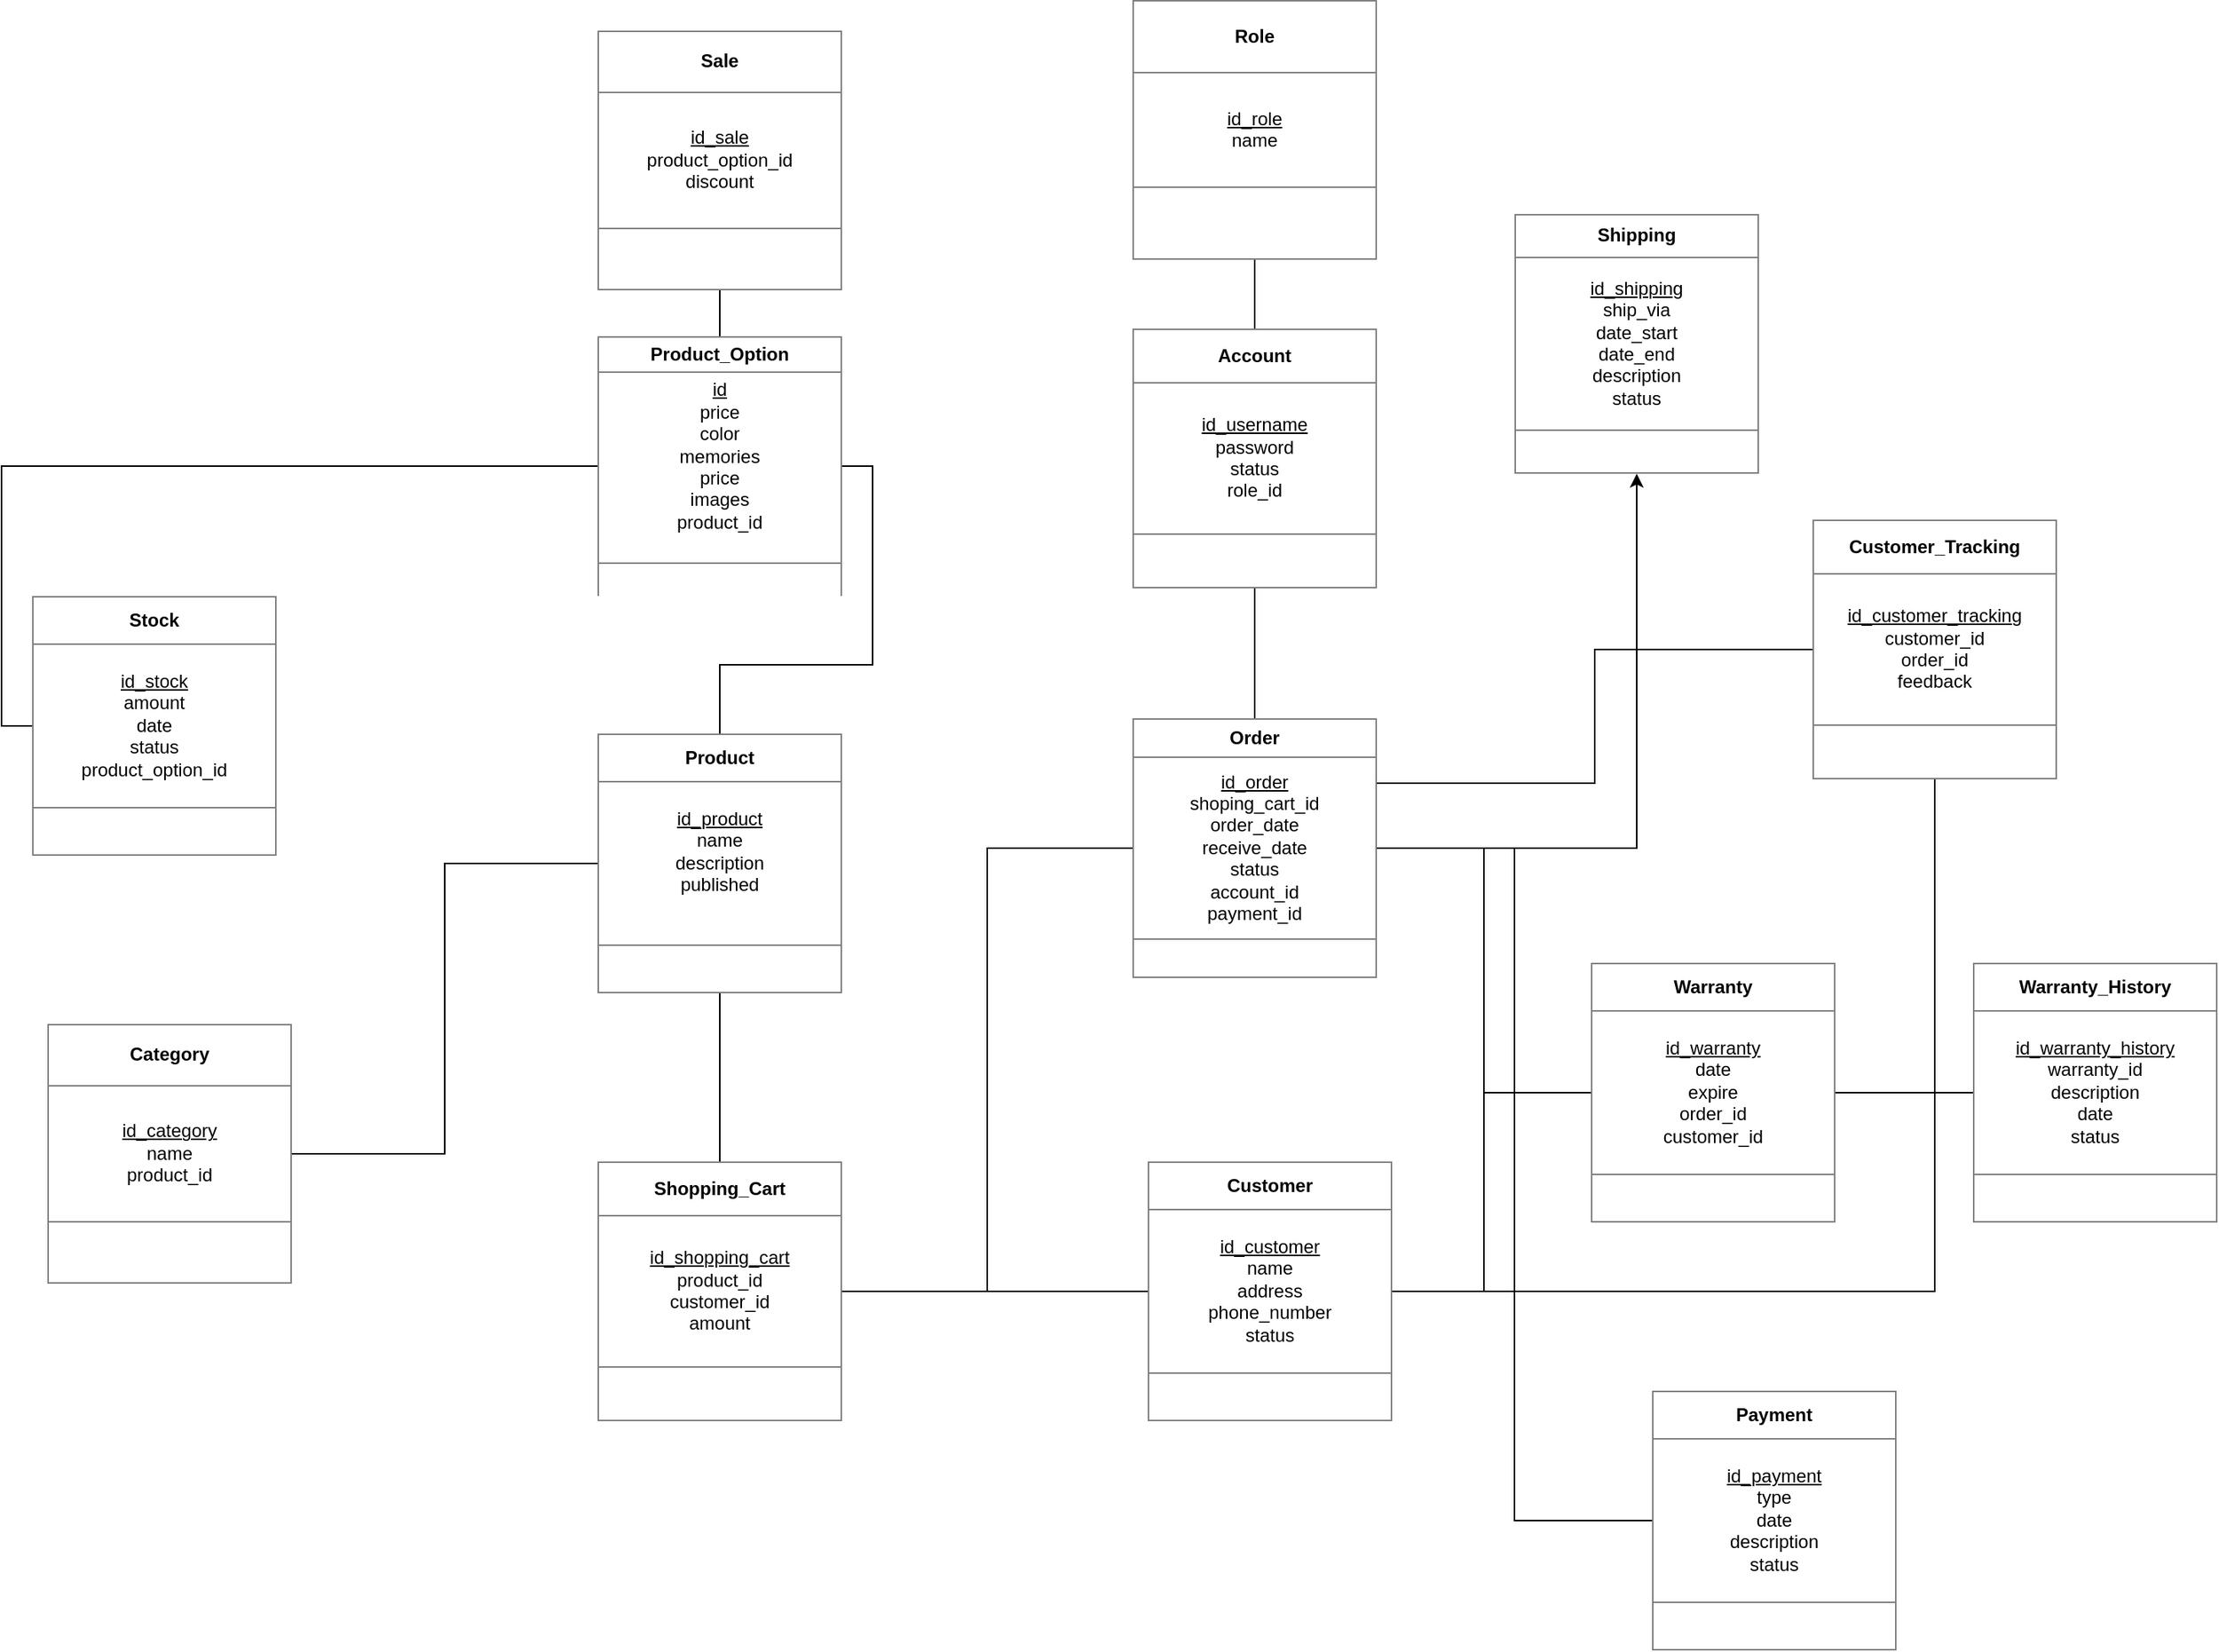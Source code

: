 <mxfile version="14.9.1" type="device"><diagram id="R2lEEEUBdFMjLlhIrx00" name="Page-1"><mxGraphModel dx="2523" dy="1929" grid="1" gridSize="10" guides="1" tooltips="1" connect="1" arrows="1" fold="1" page="1" pageScale="1" pageWidth="850" pageHeight="1100" math="0" shadow="0" extFonts="Permanent Marker^https://fonts.googleapis.com/css?family=Permanent+Marker"><root><mxCell id="0"/><mxCell id="1" parent="0"/><mxCell id="iaHkd5O7HGC5Kf0xt7lK-4" style="edgeStyle=orthogonalEdgeStyle;rounded=0;orthogonalLoop=1;jettySize=auto;html=1;entryX=1;entryY=0.5;entryDx=0;entryDy=0;endArrow=none;endFill=0;" parent="1" source="0hcg3oP5PVxRDxqWiHek-1" target="0hcg3oP5PVxRDxqWiHek-7" edge="1"><mxGeometry relative="1" as="geometry"/></mxCell><mxCell id="iaHkd5O7HGC5Kf0xt7lK-5" style="edgeStyle=orthogonalEdgeStyle;rounded=0;orthogonalLoop=1;jettySize=auto;html=1;entryX=1;entryY=0.5;entryDx=0;entryDy=0;endArrow=none;endFill=0;" parent="1" source="0hcg3oP5PVxRDxqWiHek-1" target="0hcg3oP5PVxRDxqWiHek-6" edge="1"><mxGeometry relative="1" as="geometry"/></mxCell><mxCell id="iaHkd5O7HGC5Kf0xt7lK-6" style="edgeStyle=orthogonalEdgeStyle;rounded=0;orthogonalLoop=1;jettySize=auto;html=1;entryX=0.5;entryY=0;entryDx=0;entryDy=0;endArrow=none;endFill=0;" parent="1" source="0hcg3oP5PVxRDxqWiHek-1" target="0hcg3oP5PVxRDxqWiHek-8" edge="1"><mxGeometry relative="1" as="geometry"/></mxCell><mxCell id="0hcg3oP5PVxRDxqWiHek-1" value="&lt;table border=&quot;1&quot; width=&quot;100%&quot; cellpadding=&quot;4&quot; style=&quot;width: 100% ; height: 100% ; border-collapse: collapse&quot;&gt;&lt;tbody&gt;&lt;tr&gt;&lt;th align=&quot;center&quot;&gt;Product&lt;br&gt;&lt;/th&gt;&lt;/tr&gt;&lt;tr&gt;&lt;td align=&quot;center&quot;&gt;&lt;u&gt;id_product&lt;/u&gt;&lt;br&gt;name&lt;br&gt;description&lt;br&gt;published&lt;br&gt;&lt;br&gt;&lt;/td&gt;&lt;/tr&gt;&lt;tr&gt;&lt;td align=&quot;center&quot;&gt;&lt;br&gt;&lt;/td&gt;&lt;/tr&gt;&lt;/tbody&gt;&lt;/table&gt;" style="text;html=1;strokeColor=none;fillColor=none;overflow=fill;" parent="1" vertex="1"><mxGeometry x="320" y="-370" width="160" height="170" as="geometry"/></mxCell><mxCell id="0hcg3oP5PVxRDxqWiHek-2" value="&lt;table border=&quot;1&quot; width=&quot;100%&quot; cellpadding=&quot;4&quot; style=&quot;width: 100% ; height: 100% ; border-collapse: collapse&quot;&gt;&lt;tbody&gt;&lt;tr&gt;&lt;th align=&quot;center&quot;&gt;Stock&lt;br&gt;&lt;/th&gt;&lt;/tr&gt;&lt;tr&gt;&lt;td align=&quot;center&quot;&gt;&lt;u&gt;id_stock&lt;/u&gt;&lt;br&gt;amount&lt;br&gt;date&lt;br&gt;status&lt;br&gt;product_option_id&lt;/td&gt;&lt;/tr&gt;&lt;tr&gt;&lt;td align=&quot;center&quot;&gt;&lt;br&gt;&lt;/td&gt;&lt;/tr&gt;&lt;/tbody&gt;&lt;/table&gt;" style="text;html=1;strokeColor=none;fillColor=none;overflow=fill;" parent="1" vertex="1"><mxGeometry x="-50" y="-460" width="160" height="170" as="geometry"/></mxCell><mxCell id="iaHkd5O7HGC5Kf0xt7lK-8" style="edgeStyle=orthogonalEdgeStyle;rounded=0;orthogonalLoop=1;jettySize=auto;html=1;entryX=1;entryY=0.5;entryDx=0;entryDy=0;endArrow=none;endFill=0;" parent="1" source="0hcg3oP5PVxRDxqWiHek-3" target="0hcg3oP5PVxRDxqWiHek-8" edge="1"><mxGeometry relative="1" as="geometry"/></mxCell><mxCell id="vykoVcD3E3ZxuonVW1tA-3" style="edgeStyle=orthogonalEdgeStyle;rounded=0;orthogonalLoop=1;jettySize=auto;html=1;entryX=0;entryY=0.5;entryDx=0;entryDy=0;endArrow=none;endFill=0;" parent="1" source="0hcg3oP5PVxRDxqWiHek-3" target="vykoVcD3E3ZxuonVW1tA-1" edge="1"><mxGeometry relative="1" as="geometry"/></mxCell><mxCell id="vykoVcD3E3ZxuonVW1tA-9" style="edgeStyle=orthogonalEdgeStyle;rounded=0;orthogonalLoop=1;jettySize=auto;html=1;endArrow=none;endFill=0;" parent="1" source="0hcg3oP5PVxRDxqWiHek-3" target="vykoVcD3E3ZxuonVW1tA-8" edge="1"><mxGeometry relative="1" as="geometry"><Array as="points"><mxPoint x="900" y="-295"/><mxPoint x="900" y="-135"/></Array></mxGeometry></mxCell><mxCell id="yHhp5XX-0Ark1ohEXx26-3" style="edgeStyle=orthogonalEdgeStyle;rounded=0;orthogonalLoop=1;jettySize=auto;html=1;entryX=0.5;entryY=1;entryDx=0;entryDy=0;" parent="1" source="0hcg3oP5PVxRDxqWiHek-3" target="yHhp5XX-0Ark1ohEXx26-2" edge="1"><mxGeometry relative="1" as="geometry"/></mxCell><mxCell id="0hcg3oP5PVxRDxqWiHek-3" value="&lt;table border=&quot;1&quot; width=&quot;100%&quot; cellpadding=&quot;4&quot; style=&quot;width: 100% ; height: 100% ; border-collapse: collapse&quot;&gt;&lt;tbody&gt;&lt;tr&gt;&lt;th align=&quot;center&quot;&gt;Order&lt;/th&gt;&lt;/tr&gt;&lt;tr&gt;&lt;td align=&quot;center&quot;&gt;&lt;u&gt;id_order&lt;/u&gt;&lt;br&gt;shoping_cart_id&lt;br&gt;order_date&lt;br&gt;receive_date&lt;br&gt;status&lt;br&gt;account_id&lt;br&gt;payment_id&lt;/td&gt;&lt;/tr&gt;&lt;tr&gt;&lt;td align=&quot;center&quot;&gt;&lt;br&gt;&lt;/td&gt;&lt;/tr&gt;&lt;/tbody&gt;&lt;/table&gt;" style="text;html=1;strokeColor=none;fillColor=none;overflow=fill;" parent="1" vertex="1"><mxGeometry x="670" y="-380" width="160" height="170" as="geometry"/></mxCell><mxCell id="iaHkd5O7HGC5Kf0xt7lK-7" style="edgeStyle=orthogonalEdgeStyle;rounded=0;orthogonalLoop=1;jettySize=auto;html=1;entryX=1;entryY=0.5;entryDx=0;entryDy=0;endArrow=none;endFill=0;" parent="1" source="0hcg3oP5PVxRDxqWiHek-4" target="0hcg3oP5PVxRDxqWiHek-8" edge="1"><mxGeometry relative="1" as="geometry"/></mxCell><mxCell id="iaHkd5O7HGC5Kf0xt7lK-14" style="edgeStyle=orthogonalEdgeStyle;rounded=0;orthogonalLoop=1;jettySize=auto;html=1;exitX=1;exitY=0.5;exitDx=0;exitDy=0;entryX=0.5;entryY=1;entryDx=0;entryDy=0;endArrow=none;endFill=0;" parent="1" source="0hcg3oP5PVxRDxqWiHek-4" target="iaHkd5O7HGC5Kf0xt7lK-12" edge="1"><mxGeometry relative="1" as="geometry"/></mxCell><mxCell id="vykoVcD3E3ZxuonVW1tA-11" style="edgeStyle=orthogonalEdgeStyle;rounded=0;orthogonalLoop=1;jettySize=auto;html=1;endArrow=none;endFill=0;" parent="1" source="0hcg3oP5PVxRDxqWiHek-4" target="vykoVcD3E3ZxuonVW1tA-8" edge="1"><mxGeometry relative="1" as="geometry"><Array as="points"><mxPoint x="900" y="-5"/><mxPoint x="900" y="-135"/></Array></mxGeometry></mxCell><mxCell id="0hcg3oP5PVxRDxqWiHek-4" value="&lt;table border=&quot;1&quot; width=&quot;100%&quot; cellpadding=&quot;4&quot; style=&quot;width: 100% ; height: 100% ; border-collapse: collapse&quot;&gt;&lt;tbody&gt;&lt;tr&gt;&lt;th align=&quot;center&quot;&gt;Customer&lt;/th&gt;&lt;/tr&gt;&lt;tr&gt;&lt;td align=&quot;center&quot;&gt;&lt;u&gt;id_customer&lt;/u&gt;&lt;br&gt;name&lt;br&gt;address&lt;br&gt;phone_number&lt;br&gt;status&lt;/td&gt;&lt;/tr&gt;&lt;tr&gt;&lt;td align=&quot;center&quot;&gt;&lt;br&gt;&lt;/td&gt;&lt;/tr&gt;&lt;/tbody&gt;&lt;/table&gt;" style="text;html=1;strokeColor=none;fillColor=none;overflow=fill;" parent="1" vertex="1"><mxGeometry x="680" y="-90" width="160" height="170" as="geometry"/></mxCell><mxCell id="iaHkd5O7HGC5Kf0xt7lK-10" style="edgeStyle=orthogonalEdgeStyle;rounded=0;orthogonalLoop=1;jettySize=auto;html=1;endArrow=none;endFill=0;" parent="1" source="0hcg3oP5PVxRDxqWiHek-5" target="0hcg3oP5PVxRDxqWiHek-3" edge="1"><mxGeometry relative="1" as="geometry"/></mxCell><mxCell id="vykoVcD3E3ZxuonVW1tA-7" style="edgeStyle=orthogonalEdgeStyle;rounded=0;orthogonalLoop=1;jettySize=auto;html=1;entryX=0.5;entryY=1;entryDx=0;entryDy=0;endArrow=none;endFill=0;" parent="1" source="0hcg3oP5PVxRDxqWiHek-5" target="vykoVcD3E3ZxuonVW1tA-4" edge="1"><mxGeometry relative="1" as="geometry"/></mxCell><mxCell id="0hcg3oP5PVxRDxqWiHek-5" value="&lt;table border=&quot;1&quot; width=&quot;100%&quot; cellpadding=&quot;4&quot; style=&quot;width: 100% ; height: 100% ; border-collapse: collapse&quot;&gt;&lt;tbody&gt;&lt;tr&gt;&lt;th align=&quot;center&quot;&gt;Account&lt;/th&gt;&lt;/tr&gt;&lt;tr&gt;&lt;td align=&quot;center&quot;&gt;&lt;u&gt;id_username&lt;/u&gt;&lt;br&gt;password&lt;br&gt;status&lt;br&gt;role_id&lt;br&gt;&lt;/td&gt;&lt;/tr&gt;&lt;tr&gt;&lt;td align=&quot;center&quot;&gt;&lt;br&gt;&lt;/td&gt;&lt;/tr&gt;&lt;/tbody&gt;&lt;/table&gt;" style="text;html=1;strokeColor=none;fillColor=none;overflow=fill;" parent="1" vertex="1"><mxGeometry x="670" y="-635" width="160" height="170" as="geometry"/></mxCell><mxCell id="0hcg3oP5PVxRDxqWiHek-6" value="&lt;table border=&quot;1&quot; width=&quot;100%&quot; cellpadding=&quot;4&quot; style=&quot;width: 100% ; height: 100% ; border-collapse: collapse&quot;&gt;&lt;tbody&gt;&lt;tr&gt;&lt;th align=&quot;center&quot;&gt;Category&lt;/th&gt;&lt;/tr&gt;&lt;tr&gt;&lt;td align=&quot;center&quot;&gt;&lt;u&gt;id_category&lt;/u&gt;&lt;br&gt;name&lt;br&gt;product_id&lt;br&gt;&lt;/td&gt;&lt;/tr&gt;&lt;tr&gt;&lt;td align=&quot;center&quot;&gt;&lt;br&gt;&lt;/td&gt;&lt;/tr&gt;&lt;/tbody&gt;&lt;/table&gt;" style="text;html=1;strokeColor=none;fillColor=none;overflow=fill;" parent="1" vertex="1"><mxGeometry x="-40" y="-180" width="160" height="170" as="geometry"/></mxCell><mxCell id="iaHkd5O7HGC5Kf0xt7lK-3" style="edgeStyle=orthogonalEdgeStyle;rounded=0;orthogonalLoop=1;jettySize=auto;html=1;entryX=0;entryY=0.5;entryDx=0;entryDy=0;endArrow=none;endFill=0;" parent="1" source="0hcg3oP5PVxRDxqWiHek-7" target="0hcg3oP5PVxRDxqWiHek-2" edge="1"><mxGeometry relative="1" as="geometry"/></mxCell><mxCell id="0hcg3oP5PVxRDxqWiHek-7" value="&lt;table border=&quot;1&quot; width=&quot;100%&quot; cellpadding=&quot;4&quot; style=&quot;width: 100% ; height: 100% ; border-collapse: collapse&quot;&gt;&lt;tbody&gt;&lt;tr&gt;&lt;th align=&quot;center&quot;&gt;Product_Option&lt;br&gt;&lt;/th&gt;&lt;/tr&gt;&lt;tr&gt;&lt;td align=&quot;center&quot;&gt;&lt;u&gt;id&lt;/u&gt;&lt;br&gt;price&lt;br&gt;color&lt;br&gt;memories&lt;br&gt;price&lt;br&gt;images&lt;br&gt;product_id&lt;br&gt;&lt;br&gt;&lt;/td&gt;&lt;/tr&gt;&lt;tr&gt;&lt;td align=&quot;center&quot;&gt;&lt;br&gt;&lt;/td&gt;&lt;/tr&gt;&lt;/tbody&gt;&lt;/table&gt;" style="text;html=1;strokeColor=none;fillColor=none;overflow=fill;" parent="1" vertex="1"><mxGeometry x="320" y="-630" width="160" height="170" as="geometry"/></mxCell><mxCell id="0hcg3oP5PVxRDxqWiHek-8" value="&lt;table border=&quot;1&quot; width=&quot;100%&quot; cellpadding=&quot;4&quot; style=&quot;width: 100% ; height: 100% ; border-collapse: collapse&quot;&gt;&lt;tbody&gt;&lt;tr&gt;&lt;th align=&quot;center&quot;&gt;Shopping_Cart&lt;/th&gt;&lt;/tr&gt;&lt;tr&gt;&lt;td align=&quot;center&quot;&gt;&lt;u&gt;id_shopping_cart&lt;/u&gt;&lt;br&gt;product_id&lt;br&gt;customer_id&lt;br&gt;amount&lt;br&gt;&lt;/td&gt;&lt;/tr&gt;&lt;tr&gt;&lt;td align=&quot;center&quot;&gt;&lt;br&gt;&lt;/td&gt;&lt;/tr&gt;&lt;/tbody&gt;&lt;/table&gt;" style="text;html=1;strokeColor=none;fillColor=none;overflow=fill;" parent="1" vertex="1"><mxGeometry x="320" y="-90" width="160" height="170" as="geometry"/></mxCell><mxCell id="iaHkd5O7HGC5Kf0xt7lK-15" style="edgeStyle=orthogonalEdgeStyle;rounded=0;orthogonalLoop=1;jettySize=auto;html=1;entryX=1;entryY=0.25;entryDx=0;entryDy=0;endArrow=none;endFill=0;" parent="1" source="iaHkd5O7HGC5Kf0xt7lK-12" target="0hcg3oP5PVxRDxqWiHek-3" edge="1"><mxGeometry relative="1" as="geometry"/></mxCell><mxCell id="iaHkd5O7HGC5Kf0xt7lK-12" value="&lt;table border=&quot;1&quot; width=&quot;100%&quot; cellpadding=&quot;4&quot; style=&quot;width: 100% ; height: 100% ; border-collapse: collapse&quot;&gt;&lt;tbody&gt;&lt;tr&gt;&lt;th align=&quot;center&quot;&gt;Customer_Tracking&lt;/th&gt;&lt;/tr&gt;&lt;tr&gt;&lt;td align=&quot;center&quot;&gt;&lt;u&gt;id_customer_tracking&lt;/u&gt;&lt;br&gt;customer_id&lt;br&gt;order_id&lt;br&gt;feedback&lt;/td&gt;&lt;/tr&gt;&lt;tr&gt;&lt;td align=&quot;center&quot;&gt;&lt;br&gt;&lt;/td&gt;&lt;/tr&gt;&lt;/tbody&gt;&lt;/table&gt;" style="text;html=1;strokeColor=none;fillColor=none;overflow=fill;" parent="1" vertex="1"><mxGeometry x="1115" y="-510" width="160" height="170" as="geometry"/></mxCell><mxCell id="nx4K_AqaRu2qHz77RYXO-1" value="&lt;table border=&quot;1&quot; width=&quot;100%&quot; cellpadding=&quot;4&quot; style=&quot;width: 100% ; height: 100% ; border-collapse: collapse&quot;&gt;&lt;tbody&gt;&lt;tr&gt;&lt;th align=&quot;center&quot;&gt;Sale&lt;/th&gt;&lt;/tr&gt;&lt;tr&gt;&lt;td align=&quot;center&quot;&gt;&lt;u&gt;id_sale&lt;/u&gt;&lt;br&gt;product_option_id&lt;br&gt;discount&lt;br&gt;&lt;/td&gt;&lt;/tr&gt;&lt;tr&gt;&lt;td align=&quot;center&quot;&gt;&lt;br&gt;&lt;/td&gt;&lt;/tr&gt;&lt;/tbody&gt;&lt;/table&gt;" style="text;html=1;strokeColor=none;fillColor=none;overflow=fill;" parent="1" vertex="1"><mxGeometry x="320" y="-830" width="160" height="170" as="geometry"/></mxCell><mxCell id="nx4K_AqaRu2qHz77RYXO-2" value="" style="endArrow=none;html=1;entryX=0.5;entryY=1;entryDx=0;entryDy=0;exitX=0.5;exitY=0;exitDx=0;exitDy=0;" parent="1" source="0hcg3oP5PVxRDxqWiHek-7" target="nx4K_AqaRu2qHz77RYXO-1" edge="1"><mxGeometry width="50" height="50" relative="1" as="geometry"><mxPoint x="395" y="-630" as="sourcePoint"/><mxPoint x="445" y="-680" as="targetPoint"/></mxGeometry></mxCell><mxCell id="vykoVcD3E3ZxuonVW1tA-1" value="&lt;table border=&quot;1&quot; width=&quot;100%&quot; cellpadding=&quot;4&quot; style=&quot;width: 100% ; height: 100% ; border-collapse: collapse&quot;&gt;&lt;tbody&gt;&lt;tr&gt;&lt;th align=&quot;center&quot;&gt;Payment&lt;/th&gt;&lt;/tr&gt;&lt;tr&gt;&lt;td align=&quot;center&quot;&gt;&lt;u&gt;id_payment&lt;/u&gt;&lt;br&gt;type&lt;br&gt;date&lt;br&gt;description&lt;br&gt;status&lt;/td&gt;&lt;/tr&gt;&lt;tr&gt;&lt;td align=&quot;center&quot;&gt;&lt;br&gt;&lt;/td&gt;&lt;/tr&gt;&lt;/tbody&gt;&lt;/table&gt;" style="text;html=1;strokeColor=none;fillColor=none;overflow=fill;" parent="1" vertex="1"><mxGeometry x="1010" y="60" width="160" height="170" as="geometry"/></mxCell><mxCell id="vykoVcD3E3ZxuonVW1tA-4" value="&lt;table border=&quot;1&quot; width=&quot;100%&quot; cellpadding=&quot;4&quot; style=&quot;width: 100% ; height: 100% ; border-collapse: collapse&quot;&gt;&lt;tbody&gt;&lt;tr&gt;&lt;th align=&quot;center&quot;&gt;Role&lt;/th&gt;&lt;/tr&gt;&lt;tr&gt;&lt;td align=&quot;center&quot;&gt;&lt;u&gt;id_role&lt;/u&gt;&lt;br&gt;name&lt;br&gt;&lt;/td&gt;&lt;/tr&gt;&lt;tr&gt;&lt;td align=&quot;center&quot;&gt;&lt;br&gt;&lt;/td&gt;&lt;/tr&gt;&lt;/tbody&gt;&lt;/table&gt;" style="text;html=1;strokeColor=none;fillColor=none;overflow=fill;" parent="1" vertex="1"><mxGeometry x="670" y="-850" width="160" height="170" as="geometry"/></mxCell><mxCell id="vykoVcD3E3ZxuonVW1tA-8" value="&lt;table border=&quot;1&quot; width=&quot;100%&quot; cellpadding=&quot;4&quot; style=&quot;width: 100% ; height: 100% ; border-collapse: collapse&quot;&gt;&lt;tbody&gt;&lt;tr&gt;&lt;th align=&quot;center&quot;&gt;Warranty&lt;/th&gt;&lt;/tr&gt;&lt;tr&gt;&lt;td align=&quot;center&quot;&gt;&lt;u&gt;id_warranty&lt;/u&gt;&lt;br&gt;date&lt;br&gt;expire&lt;br&gt;order_id&lt;br&gt;customer_id&lt;/td&gt;&lt;/tr&gt;&lt;tr&gt;&lt;td align=&quot;center&quot;&gt;&lt;br&gt;&lt;/td&gt;&lt;/tr&gt;&lt;/tbody&gt;&lt;/table&gt;" style="text;html=1;strokeColor=none;fillColor=none;overflow=fill;" parent="1" vertex="1"><mxGeometry x="970" y="-220" width="160" height="170" as="geometry"/></mxCell><mxCell id="vykoVcD3E3ZxuonVW1tA-13" style="edgeStyle=orthogonalEdgeStyle;rounded=0;orthogonalLoop=1;jettySize=auto;html=1;entryX=1;entryY=0.5;entryDx=0;entryDy=0;endArrow=none;endFill=0;" parent="1" source="vykoVcD3E3ZxuonVW1tA-12" target="vykoVcD3E3ZxuonVW1tA-8" edge="1"><mxGeometry relative="1" as="geometry"/></mxCell><mxCell id="vykoVcD3E3ZxuonVW1tA-12" value="&lt;table border=&quot;1&quot; width=&quot;100%&quot; cellpadding=&quot;4&quot; style=&quot;width: 100% ; height: 100% ; border-collapse: collapse&quot;&gt;&lt;tbody&gt;&lt;tr&gt;&lt;th align=&quot;center&quot;&gt;Warranty_History&lt;/th&gt;&lt;/tr&gt;&lt;tr&gt;&lt;td align=&quot;center&quot;&gt;&lt;u&gt;id_warranty_history&lt;/u&gt;&lt;br&gt;warranty_id&lt;br&gt;description&lt;br&gt;date&lt;br&gt;status&lt;/td&gt;&lt;/tr&gt;&lt;tr&gt;&lt;td align=&quot;center&quot;&gt;&lt;br&gt;&lt;/td&gt;&lt;/tr&gt;&lt;/tbody&gt;&lt;/table&gt;" style="text;html=1;strokeColor=none;fillColor=none;overflow=fill;" parent="1" vertex="1"><mxGeometry x="1220" y="-220" width="160" height="170" as="geometry"/></mxCell><mxCell id="yHhp5XX-0Ark1ohEXx26-2" value="&lt;table border=&quot;1&quot; width=&quot;100%&quot; cellpadding=&quot;4&quot; style=&quot;width: 100% ; height: 100% ; border-collapse: collapse&quot;&gt;&lt;tbody&gt;&lt;tr&gt;&lt;th align=&quot;center&quot;&gt;Shipping&lt;/th&gt;&lt;/tr&gt;&lt;tr&gt;&lt;td align=&quot;center&quot;&gt;&lt;u&gt;id_shipping&lt;/u&gt;&lt;br&gt;ship_via&lt;br&gt;date_start&lt;br&gt;date_end&lt;br&gt;description&lt;br&gt;status&lt;/td&gt;&lt;/tr&gt;&lt;tr&gt;&lt;td align=&quot;center&quot;&gt;&lt;br&gt;&lt;/td&gt;&lt;/tr&gt;&lt;/tbody&gt;&lt;/table&gt;" style="text;html=1;strokeColor=none;fillColor=none;overflow=fill;" parent="1" vertex="1"><mxGeometry x="920" y="-710" width="160" height="170" as="geometry"/></mxCell></root></mxGraphModel></diagram></mxfile>
